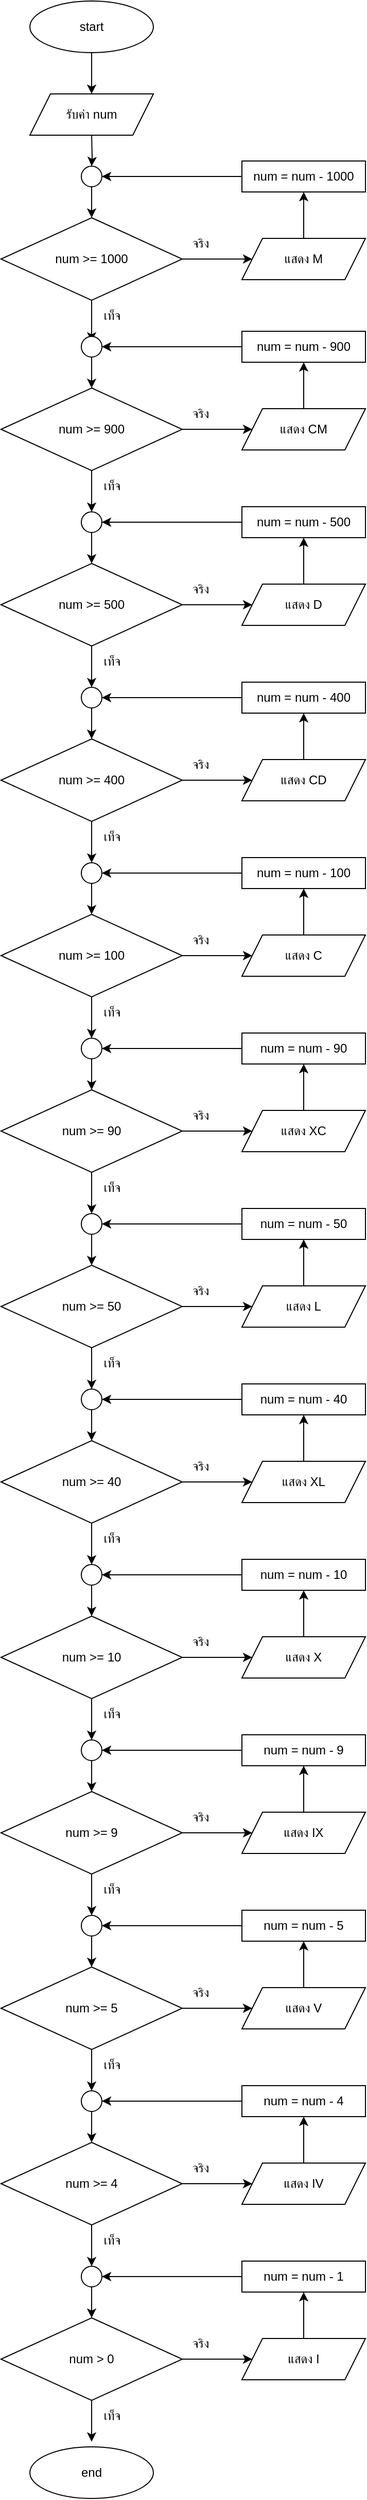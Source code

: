 <mxfile version="25.0.3">
  <diagram name="Page-1" id="RPbCZKx1urK8w72Q__DC">
    <mxGraphModel dx="1050" dy="522" grid="1" gridSize="10" guides="1" tooltips="1" connect="1" arrows="1" fold="1" page="1" pageScale="1" pageWidth="827" pageHeight="1169" math="0" shadow="0">
      <root>
        <mxCell id="0" />
        <mxCell id="1" parent="0" />
        <mxCell id="DCkQzDhA7DdmXuUYGrGb-3" value="" style="edgeStyle=orthogonalEdgeStyle;rounded=0;orthogonalLoop=1;jettySize=auto;html=1;" edge="1" parent="1" source="DCkQzDhA7DdmXuUYGrGb-1">
          <mxGeometry relative="1" as="geometry">
            <mxPoint x="414" y="120" as="targetPoint" />
          </mxGeometry>
        </mxCell>
        <mxCell id="DCkQzDhA7DdmXuUYGrGb-1" value="start" style="ellipse;whiteSpace=wrap;html=1;" vertex="1" parent="1">
          <mxGeometry x="354" y="30" width="120" height="50" as="geometry" />
        </mxCell>
        <mxCell id="DCkQzDhA7DdmXuUYGrGb-6" value="" style="edgeStyle=orthogonalEdgeStyle;rounded=0;orthogonalLoop=1;jettySize=auto;html=1;" edge="1" parent="1" target="DCkQzDhA7DdmXuUYGrGb-5">
          <mxGeometry relative="1" as="geometry">
            <mxPoint x="414" y="160" as="sourcePoint" />
          </mxGeometry>
        </mxCell>
        <mxCell id="DCkQzDhA7DdmXuUYGrGb-8" value="" style="edgeStyle=orthogonalEdgeStyle;rounded=0;orthogonalLoop=1;jettySize=auto;html=1;" edge="1" parent="1" source="DCkQzDhA7DdmXuUYGrGb-5" target="DCkQzDhA7DdmXuUYGrGb-7">
          <mxGeometry relative="1" as="geometry" />
        </mxCell>
        <mxCell id="DCkQzDhA7DdmXuUYGrGb-5" value="" style="ellipse;whiteSpace=wrap;html=1;aspect=fixed;" vertex="1" parent="1">
          <mxGeometry x="404" y="190" width="20" height="20" as="geometry" />
        </mxCell>
        <mxCell id="DCkQzDhA7DdmXuUYGrGb-14" value="" style="edgeStyle=orthogonalEdgeStyle;rounded=0;orthogonalLoop=1;jettySize=auto;html=1;" edge="1" parent="1" source="DCkQzDhA7DdmXuUYGrGb-7" target="DCkQzDhA7DdmXuUYGrGb-10">
          <mxGeometry relative="1" as="geometry" />
        </mxCell>
        <mxCell id="DCkQzDhA7DdmXuUYGrGb-16" style="edgeStyle=orthogonalEdgeStyle;rounded=0;orthogonalLoop=1;jettySize=auto;html=1;exitX=0.5;exitY=1;exitDx=0;exitDy=0;" edge="1" parent="1" source="DCkQzDhA7DdmXuUYGrGb-7">
          <mxGeometry relative="1" as="geometry">
            <mxPoint x="414" y="360" as="targetPoint" />
          </mxGeometry>
        </mxCell>
        <mxCell id="DCkQzDhA7DdmXuUYGrGb-7" value="num &amp;gt;= 1000" style="rhombus;whiteSpace=wrap;html=1;rotation=0;" vertex="1" parent="1">
          <mxGeometry x="326" y="240" width="176" height="80" as="geometry" />
        </mxCell>
        <mxCell id="DCkQzDhA7DdmXuUYGrGb-9" value="รับค่า num" style="shape=parallelogram;perimeter=parallelogramPerimeter;whiteSpace=wrap;html=1;fixedSize=1;" vertex="1" parent="1">
          <mxGeometry x="354" y="120" width="120" height="40" as="geometry" />
        </mxCell>
        <mxCell id="DCkQzDhA7DdmXuUYGrGb-13" value="" style="edgeStyle=orthogonalEdgeStyle;rounded=0;orthogonalLoop=1;jettySize=auto;html=1;" edge="1" parent="1" source="DCkQzDhA7DdmXuUYGrGb-10" target="DCkQzDhA7DdmXuUYGrGb-11">
          <mxGeometry relative="1" as="geometry" />
        </mxCell>
        <mxCell id="DCkQzDhA7DdmXuUYGrGb-10" value="แสดง M" style="shape=parallelogram;perimeter=parallelogramPerimeter;whiteSpace=wrap;html=1;fixedSize=1;" vertex="1" parent="1">
          <mxGeometry x="560" y="260" width="120" height="40" as="geometry" />
        </mxCell>
        <mxCell id="DCkQzDhA7DdmXuUYGrGb-12" style="edgeStyle=orthogonalEdgeStyle;rounded=0;orthogonalLoop=1;jettySize=auto;html=1;exitX=0;exitY=0.5;exitDx=0;exitDy=0;entryX=1;entryY=0.5;entryDx=0;entryDy=0;" edge="1" parent="1" source="DCkQzDhA7DdmXuUYGrGb-11" target="DCkQzDhA7DdmXuUYGrGb-5">
          <mxGeometry relative="1" as="geometry" />
        </mxCell>
        <mxCell id="DCkQzDhA7DdmXuUYGrGb-11" value="num = num - 1000" style="rounded=0;whiteSpace=wrap;html=1;" vertex="1" parent="1">
          <mxGeometry x="560" y="185" width="120" height="30" as="geometry" />
        </mxCell>
        <mxCell id="DCkQzDhA7DdmXuUYGrGb-15" value="จริง" style="text;html=1;align=center;verticalAlign=middle;whiteSpace=wrap;rounded=0;" vertex="1" parent="1">
          <mxGeometry x="490" y="250" width="60" height="30" as="geometry" />
        </mxCell>
        <mxCell id="DCkQzDhA7DdmXuUYGrGb-17" value="เท็จ" style="text;html=1;align=center;verticalAlign=middle;whiteSpace=wrap;rounded=0;" vertex="1" parent="1">
          <mxGeometry x="404" y="320" width="60" height="30" as="geometry" />
        </mxCell>
        <mxCell id="DCkQzDhA7DdmXuUYGrGb-18" value="" style="edgeStyle=orthogonalEdgeStyle;rounded=0;orthogonalLoop=1;jettySize=auto;html=1;" edge="1" parent="1" source="DCkQzDhA7DdmXuUYGrGb-19" target="DCkQzDhA7DdmXuUYGrGb-22">
          <mxGeometry relative="1" as="geometry" />
        </mxCell>
        <mxCell id="DCkQzDhA7DdmXuUYGrGb-19" value="" style="ellipse;whiteSpace=wrap;html=1;aspect=fixed;" vertex="1" parent="1">
          <mxGeometry x="404" y="355" width="20" height="20" as="geometry" />
        </mxCell>
        <mxCell id="DCkQzDhA7DdmXuUYGrGb-20" value="" style="edgeStyle=orthogonalEdgeStyle;rounded=0;orthogonalLoop=1;jettySize=auto;html=1;" edge="1" parent="1" source="DCkQzDhA7DdmXuUYGrGb-22" target="DCkQzDhA7DdmXuUYGrGb-24">
          <mxGeometry relative="1" as="geometry" />
        </mxCell>
        <mxCell id="DCkQzDhA7DdmXuUYGrGb-21" style="edgeStyle=orthogonalEdgeStyle;rounded=0;orthogonalLoop=1;jettySize=auto;html=1;exitX=0.5;exitY=1;exitDx=0;exitDy=0;" edge="1" parent="1" source="DCkQzDhA7DdmXuUYGrGb-22">
          <mxGeometry relative="1" as="geometry">
            <mxPoint x="414" y="525" as="targetPoint" />
          </mxGeometry>
        </mxCell>
        <mxCell id="DCkQzDhA7DdmXuUYGrGb-22" value="num &amp;gt;= 900" style="rhombus;whiteSpace=wrap;html=1;rotation=0;" vertex="1" parent="1">
          <mxGeometry x="326" y="405" width="176" height="80" as="geometry" />
        </mxCell>
        <mxCell id="DCkQzDhA7DdmXuUYGrGb-23" value="" style="edgeStyle=orthogonalEdgeStyle;rounded=0;orthogonalLoop=1;jettySize=auto;html=1;" edge="1" parent="1" source="DCkQzDhA7DdmXuUYGrGb-24" target="DCkQzDhA7DdmXuUYGrGb-26">
          <mxGeometry relative="1" as="geometry" />
        </mxCell>
        <mxCell id="DCkQzDhA7DdmXuUYGrGb-24" value="แสดง CM" style="shape=parallelogram;perimeter=parallelogramPerimeter;whiteSpace=wrap;html=1;fixedSize=1;" vertex="1" parent="1">
          <mxGeometry x="560" y="425" width="120" height="40" as="geometry" />
        </mxCell>
        <mxCell id="DCkQzDhA7DdmXuUYGrGb-25" style="edgeStyle=orthogonalEdgeStyle;rounded=0;orthogonalLoop=1;jettySize=auto;html=1;exitX=0;exitY=0.5;exitDx=0;exitDy=0;entryX=1;entryY=0.5;entryDx=0;entryDy=0;" edge="1" parent="1" source="DCkQzDhA7DdmXuUYGrGb-26" target="DCkQzDhA7DdmXuUYGrGb-19">
          <mxGeometry relative="1" as="geometry" />
        </mxCell>
        <mxCell id="DCkQzDhA7DdmXuUYGrGb-26" value="num = num - 900" style="rounded=0;whiteSpace=wrap;html=1;" vertex="1" parent="1">
          <mxGeometry x="560" y="350" width="120" height="30" as="geometry" />
        </mxCell>
        <mxCell id="DCkQzDhA7DdmXuUYGrGb-27" value="จริง" style="text;html=1;align=center;verticalAlign=middle;whiteSpace=wrap;rounded=0;" vertex="1" parent="1">
          <mxGeometry x="490" y="415" width="60" height="30" as="geometry" />
        </mxCell>
        <mxCell id="DCkQzDhA7DdmXuUYGrGb-28" value="เท็จ" style="text;html=1;align=center;verticalAlign=middle;whiteSpace=wrap;rounded=0;" vertex="1" parent="1">
          <mxGeometry x="404" y="485" width="60" height="30" as="geometry" />
        </mxCell>
        <mxCell id="DCkQzDhA7DdmXuUYGrGb-29" value="" style="edgeStyle=orthogonalEdgeStyle;rounded=0;orthogonalLoop=1;jettySize=auto;html=1;" edge="1" parent="1" source="DCkQzDhA7DdmXuUYGrGb-30" target="DCkQzDhA7DdmXuUYGrGb-33">
          <mxGeometry relative="1" as="geometry" />
        </mxCell>
        <mxCell id="DCkQzDhA7DdmXuUYGrGb-30" value="" style="ellipse;whiteSpace=wrap;html=1;aspect=fixed;" vertex="1" parent="1">
          <mxGeometry x="404" y="525" width="20" height="20" as="geometry" />
        </mxCell>
        <mxCell id="DCkQzDhA7DdmXuUYGrGb-31" value="" style="edgeStyle=orthogonalEdgeStyle;rounded=0;orthogonalLoop=1;jettySize=auto;html=1;" edge="1" parent="1" source="DCkQzDhA7DdmXuUYGrGb-33" target="DCkQzDhA7DdmXuUYGrGb-35">
          <mxGeometry relative="1" as="geometry" />
        </mxCell>
        <mxCell id="DCkQzDhA7DdmXuUYGrGb-32" style="edgeStyle=orthogonalEdgeStyle;rounded=0;orthogonalLoop=1;jettySize=auto;html=1;exitX=0.5;exitY=1;exitDx=0;exitDy=0;" edge="1" parent="1" source="DCkQzDhA7DdmXuUYGrGb-33">
          <mxGeometry relative="1" as="geometry">
            <mxPoint x="414" y="695" as="targetPoint" />
          </mxGeometry>
        </mxCell>
        <mxCell id="DCkQzDhA7DdmXuUYGrGb-33" value="num &amp;gt;= 500" style="rhombus;whiteSpace=wrap;html=1;rotation=0;" vertex="1" parent="1">
          <mxGeometry x="326" y="575" width="176" height="80" as="geometry" />
        </mxCell>
        <mxCell id="DCkQzDhA7DdmXuUYGrGb-34" value="" style="edgeStyle=orthogonalEdgeStyle;rounded=0;orthogonalLoop=1;jettySize=auto;html=1;" edge="1" parent="1" source="DCkQzDhA7DdmXuUYGrGb-35" target="DCkQzDhA7DdmXuUYGrGb-37">
          <mxGeometry relative="1" as="geometry" />
        </mxCell>
        <mxCell id="DCkQzDhA7DdmXuUYGrGb-35" value="แสดง D" style="shape=parallelogram;perimeter=parallelogramPerimeter;whiteSpace=wrap;html=1;fixedSize=1;" vertex="1" parent="1">
          <mxGeometry x="560" y="595" width="120" height="40" as="geometry" />
        </mxCell>
        <mxCell id="DCkQzDhA7DdmXuUYGrGb-36" style="edgeStyle=orthogonalEdgeStyle;rounded=0;orthogonalLoop=1;jettySize=auto;html=1;exitX=0;exitY=0.5;exitDx=0;exitDy=0;entryX=1;entryY=0.5;entryDx=0;entryDy=0;" edge="1" parent="1" source="DCkQzDhA7DdmXuUYGrGb-37" target="DCkQzDhA7DdmXuUYGrGb-30">
          <mxGeometry relative="1" as="geometry" />
        </mxCell>
        <mxCell id="DCkQzDhA7DdmXuUYGrGb-37" value="num = num - 500" style="rounded=0;whiteSpace=wrap;html=1;" vertex="1" parent="1">
          <mxGeometry x="560" y="520" width="120" height="30" as="geometry" />
        </mxCell>
        <mxCell id="DCkQzDhA7DdmXuUYGrGb-38" value="จริง" style="text;html=1;align=center;verticalAlign=middle;whiteSpace=wrap;rounded=0;" vertex="1" parent="1">
          <mxGeometry x="490" y="585" width="60" height="30" as="geometry" />
        </mxCell>
        <mxCell id="DCkQzDhA7DdmXuUYGrGb-39" value="เท็จ" style="text;html=1;align=center;verticalAlign=middle;whiteSpace=wrap;rounded=0;" vertex="1" parent="1">
          <mxGeometry x="404" y="655" width="60" height="30" as="geometry" />
        </mxCell>
        <mxCell id="DCkQzDhA7DdmXuUYGrGb-40" value="" style="edgeStyle=orthogonalEdgeStyle;rounded=0;orthogonalLoop=1;jettySize=auto;html=1;" edge="1" parent="1" source="DCkQzDhA7DdmXuUYGrGb-41" target="DCkQzDhA7DdmXuUYGrGb-44">
          <mxGeometry relative="1" as="geometry" />
        </mxCell>
        <mxCell id="DCkQzDhA7DdmXuUYGrGb-41" value="" style="ellipse;whiteSpace=wrap;html=1;aspect=fixed;" vertex="1" parent="1">
          <mxGeometry x="404" y="695" width="20" height="20" as="geometry" />
        </mxCell>
        <mxCell id="DCkQzDhA7DdmXuUYGrGb-42" value="" style="edgeStyle=orthogonalEdgeStyle;rounded=0;orthogonalLoop=1;jettySize=auto;html=1;" edge="1" parent="1" source="DCkQzDhA7DdmXuUYGrGb-44" target="DCkQzDhA7DdmXuUYGrGb-46">
          <mxGeometry relative="1" as="geometry" />
        </mxCell>
        <mxCell id="DCkQzDhA7DdmXuUYGrGb-43" style="edgeStyle=orthogonalEdgeStyle;rounded=0;orthogonalLoop=1;jettySize=auto;html=1;exitX=0.5;exitY=1;exitDx=0;exitDy=0;" edge="1" parent="1" source="DCkQzDhA7DdmXuUYGrGb-44">
          <mxGeometry relative="1" as="geometry">
            <mxPoint x="414" y="865" as="targetPoint" />
          </mxGeometry>
        </mxCell>
        <mxCell id="DCkQzDhA7DdmXuUYGrGb-44" value="num &amp;gt;= 400" style="rhombus;whiteSpace=wrap;html=1;rotation=0;" vertex="1" parent="1">
          <mxGeometry x="326" y="745" width="176" height="80" as="geometry" />
        </mxCell>
        <mxCell id="DCkQzDhA7DdmXuUYGrGb-45" value="" style="edgeStyle=orthogonalEdgeStyle;rounded=0;orthogonalLoop=1;jettySize=auto;html=1;" edge="1" parent="1" source="DCkQzDhA7DdmXuUYGrGb-46" target="DCkQzDhA7DdmXuUYGrGb-48">
          <mxGeometry relative="1" as="geometry" />
        </mxCell>
        <mxCell id="DCkQzDhA7DdmXuUYGrGb-46" value="แสดง CD" style="shape=parallelogram;perimeter=parallelogramPerimeter;whiteSpace=wrap;html=1;fixedSize=1;" vertex="1" parent="1">
          <mxGeometry x="560" y="765" width="120" height="40" as="geometry" />
        </mxCell>
        <mxCell id="DCkQzDhA7DdmXuUYGrGb-47" style="edgeStyle=orthogonalEdgeStyle;rounded=0;orthogonalLoop=1;jettySize=auto;html=1;exitX=0;exitY=0.5;exitDx=0;exitDy=0;entryX=1;entryY=0.5;entryDx=0;entryDy=0;" edge="1" parent="1" source="DCkQzDhA7DdmXuUYGrGb-48" target="DCkQzDhA7DdmXuUYGrGb-41">
          <mxGeometry relative="1" as="geometry" />
        </mxCell>
        <mxCell id="DCkQzDhA7DdmXuUYGrGb-48" value="num = num - 400" style="rounded=0;whiteSpace=wrap;html=1;" vertex="1" parent="1">
          <mxGeometry x="560" y="690" width="120" height="30" as="geometry" />
        </mxCell>
        <mxCell id="DCkQzDhA7DdmXuUYGrGb-49" value="จริง" style="text;html=1;align=center;verticalAlign=middle;whiteSpace=wrap;rounded=0;" vertex="1" parent="1">
          <mxGeometry x="490" y="755" width="60" height="30" as="geometry" />
        </mxCell>
        <mxCell id="DCkQzDhA7DdmXuUYGrGb-50" value="เท็จ" style="text;html=1;align=center;verticalAlign=middle;whiteSpace=wrap;rounded=0;" vertex="1" parent="1">
          <mxGeometry x="404" y="825" width="60" height="30" as="geometry" />
        </mxCell>
        <mxCell id="DCkQzDhA7DdmXuUYGrGb-51" value="" style="edgeStyle=orthogonalEdgeStyle;rounded=0;orthogonalLoop=1;jettySize=auto;html=1;" edge="1" parent="1" source="DCkQzDhA7DdmXuUYGrGb-52" target="DCkQzDhA7DdmXuUYGrGb-55">
          <mxGeometry relative="1" as="geometry" />
        </mxCell>
        <mxCell id="DCkQzDhA7DdmXuUYGrGb-52" value="" style="ellipse;whiteSpace=wrap;html=1;aspect=fixed;" vertex="1" parent="1">
          <mxGeometry x="404" y="865" width="20" height="20" as="geometry" />
        </mxCell>
        <mxCell id="DCkQzDhA7DdmXuUYGrGb-53" value="" style="edgeStyle=orthogonalEdgeStyle;rounded=0;orthogonalLoop=1;jettySize=auto;html=1;" edge="1" parent="1" source="DCkQzDhA7DdmXuUYGrGb-55" target="DCkQzDhA7DdmXuUYGrGb-57">
          <mxGeometry relative="1" as="geometry" />
        </mxCell>
        <mxCell id="DCkQzDhA7DdmXuUYGrGb-54" style="edgeStyle=orthogonalEdgeStyle;rounded=0;orthogonalLoop=1;jettySize=auto;html=1;exitX=0.5;exitY=1;exitDx=0;exitDy=0;" edge="1" parent="1" source="DCkQzDhA7DdmXuUYGrGb-55">
          <mxGeometry relative="1" as="geometry">
            <mxPoint x="414" y="1035" as="targetPoint" />
          </mxGeometry>
        </mxCell>
        <mxCell id="DCkQzDhA7DdmXuUYGrGb-55" value="num &amp;gt;= 100" style="rhombus;whiteSpace=wrap;html=1;rotation=0;" vertex="1" parent="1">
          <mxGeometry x="326" y="915" width="176" height="80" as="geometry" />
        </mxCell>
        <mxCell id="DCkQzDhA7DdmXuUYGrGb-56" value="" style="edgeStyle=orthogonalEdgeStyle;rounded=0;orthogonalLoop=1;jettySize=auto;html=1;" edge="1" parent="1" source="DCkQzDhA7DdmXuUYGrGb-57" target="DCkQzDhA7DdmXuUYGrGb-59">
          <mxGeometry relative="1" as="geometry" />
        </mxCell>
        <mxCell id="DCkQzDhA7DdmXuUYGrGb-57" value="แสดง C" style="shape=parallelogram;perimeter=parallelogramPerimeter;whiteSpace=wrap;html=1;fixedSize=1;" vertex="1" parent="1">
          <mxGeometry x="560" y="935" width="120" height="40" as="geometry" />
        </mxCell>
        <mxCell id="DCkQzDhA7DdmXuUYGrGb-58" style="edgeStyle=orthogonalEdgeStyle;rounded=0;orthogonalLoop=1;jettySize=auto;html=1;exitX=0;exitY=0.5;exitDx=0;exitDy=0;entryX=1;entryY=0.5;entryDx=0;entryDy=0;" edge="1" parent="1" source="DCkQzDhA7DdmXuUYGrGb-59" target="DCkQzDhA7DdmXuUYGrGb-52">
          <mxGeometry relative="1" as="geometry" />
        </mxCell>
        <mxCell id="DCkQzDhA7DdmXuUYGrGb-59" value="num = num - 100" style="rounded=0;whiteSpace=wrap;html=1;" vertex="1" parent="1">
          <mxGeometry x="560" y="860" width="120" height="30" as="geometry" />
        </mxCell>
        <mxCell id="DCkQzDhA7DdmXuUYGrGb-60" value="จริง" style="text;html=1;align=center;verticalAlign=middle;whiteSpace=wrap;rounded=0;" vertex="1" parent="1">
          <mxGeometry x="490" y="925" width="60" height="30" as="geometry" />
        </mxCell>
        <mxCell id="DCkQzDhA7DdmXuUYGrGb-61" value="เท็จ" style="text;html=1;align=center;verticalAlign=middle;whiteSpace=wrap;rounded=0;" vertex="1" parent="1">
          <mxGeometry x="404" y="995" width="60" height="30" as="geometry" />
        </mxCell>
        <mxCell id="DCkQzDhA7DdmXuUYGrGb-62" value="" style="edgeStyle=orthogonalEdgeStyle;rounded=0;orthogonalLoop=1;jettySize=auto;html=1;" edge="1" parent="1" source="DCkQzDhA7DdmXuUYGrGb-63" target="DCkQzDhA7DdmXuUYGrGb-66">
          <mxGeometry relative="1" as="geometry" />
        </mxCell>
        <mxCell id="DCkQzDhA7DdmXuUYGrGb-63" value="" style="ellipse;whiteSpace=wrap;html=1;aspect=fixed;" vertex="1" parent="1">
          <mxGeometry x="404" y="1035" width="20" height="20" as="geometry" />
        </mxCell>
        <mxCell id="DCkQzDhA7DdmXuUYGrGb-64" value="" style="edgeStyle=orthogonalEdgeStyle;rounded=0;orthogonalLoop=1;jettySize=auto;html=1;" edge="1" parent="1" source="DCkQzDhA7DdmXuUYGrGb-66" target="DCkQzDhA7DdmXuUYGrGb-68">
          <mxGeometry relative="1" as="geometry" />
        </mxCell>
        <mxCell id="DCkQzDhA7DdmXuUYGrGb-65" style="edgeStyle=orthogonalEdgeStyle;rounded=0;orthogonalLoop=1;jettySize=auto;html=1;exitX=0.5;exitY=1;exitDx=0;exitDy=0;" edge="1" parent="1" source="DCkQzDhA7DdmXuUYGrGb-66">
          <mxGeometry relative="1" as="geometry">
            <mxPoint x="414" y="1205" as="targetPoint" />
          </mxGeometry>
        </mxCell>
        <mxCell id="DCkQzDhA7DdmXuUYGrGb-66" value="num &amp;gt;= 90" style="rhombus;whiteSpace=wrap;html=1;rotation=0;" vertex="1" parent="1">
          <mxGeometry x="326" y="1085" width="176" height="80" as="geometry" />
        </mxCell>
        <mxCell id="DCkQzDhA7DdmXuUYGrGb-67" value="" style="edgeStyle=orthogonalEdgeStyle;rounded=0;orthogonalLoop=1;jettySize=auto;html=1;" edge="1" parent="1" source="DCkQzDhA7DdmXuUYGrGb-68" target="DCkQzDhA7DdmXuUYGrGb-70">
          <mxGeometry relative="1" as="geometry" />
        </mxCell>
        <mxCell id="DCkQzDhA7DdmXuUYGrGb-68" value="แสดง XC" style="shape=parallelogram;perimeter=parallelogramPerimeter;whiteSpace=wrap;html=1;fixedSize=1;" vertex="1" parent="1">
          <mxGeometry x="560" y="1105" width="120" height="40" as="geometry" />
        </mxCell>
        <mxCell id="DCkQzDhA7DdmXuUYGrGb-69" style="edgeStyle=orthogonalEdgeStyle;rounded=0;orthogonalLoop=1;jettySize=auto;html=1;exitX=0;exitY=0.5;exitDx=0;exitDy=0;entryX=1;entryY=0.5;entryDx=0;entryDy=0;" edge="1" parent="1" source="DCkQzDhA7DdmXuUYGrGb-70" target="DCkQzDhA7DdmXuUYGrGb-63">
          <mxGeometry relative="1" as="geometry" />
        </mxCell>
        <mxCell id="DCkQzDhA7DdmXuUYGrGb-70" value="num = num - 90" style="rounded=0;whiteSpace=wrap;html=1;" vertex="1" parent="1">
          <mxGeometry x="560" y="1030" width="120" height="30" as="geometry" />
        </mxCell>
        <mxCell id="DCkQzDhA7DdmXuUYGrGb-71" value="จริง" style="text;html=1;align=center;verticalAlign=middle;whiteSpace=wrap;rounded=0;" vertex="1" parent="1">
          <mxGeometry x="490" y="1095" width="60" height="30" as="geometry" />
        </mxCell>
        <mxCell id="DCkQzDhA7DdmXuUYGrGb-72" value="เท็จ" style="text;html=1;align=center;verticalAlign=middle;whiteSpace=wrap;rounded=0;" vertex="1" parent="1">
          <mxGeometry x="404" y="1165" width="60" height="30" as="geometry" />
        </mxCell>
        <mxCell id="DCkQzDhA7DdmXuUYGrGb-73" value="" style="edgeStyle=orthogonalEdgeStyle;rounded=0;orthogonalLoop=1;jettySize=auto;html=1;" edge="1" parent="1" source="DCkQzDhA7DdmXuUYGrGb-74" target="DCkQzDhA7DdmXuUYGrGb-77">
          <mxGeometry relative="1" as="geometry" />
        </mxCell>
        <mxCell id="DCkQzDhA7DdmXuUYGrGb-74" value="" style="ellipse;whiteSpace=wrap;html=1;aspect=fixed;" vertex="1" parent="1">
          <mxGeometry x="404" y="1205" width="20" height="20" as="geometry" />
        </mxCell>
        <mxCell id="DCkQzDhA7DdmXuUYGrGb-75" value="" style="edgeStyle=orthogonalEdgeStyle;rounded=0;orthogonalLoop=1;jettySize=auto;html=1;" edge="1" parent="1" source="DCkQzDhA7DdmXuUYGrGb-77" target="DCkQzDhA7DdmXuUYGrGb-79">
          <mxGeometry relative="1" as="geometry" />
        </mxCell>
        <mxCell id="DCkQzDhA7DdmXuUYGrGb-76" style="edgeStyle=orthogonalEdgeStyle;rounded=0;orthogonalLoop=1;jettySize=auto;html=1;exitX=0.5;exitY=1;exitDx=0;exitDy=0;" edge="1" parent="1" source="DCkQzDhA7DdmXuUYGrGb-77">
          <mxGeometry relative="1" as="geometry">
            <mxPoint x="414" y="1375" as="targetPoint" />
          </mxGeometry>
        </mxCell>
        <mxCell id="DCkQzDhA7DdmXuUYGrGb-77" value="num &amp;gt;= 50" style="rhombus;whiteSpace=wrap;html=1;rotation=0;" vertex="1" parent="1">
          <mxGeometry x="326" y="1255" width="176" height="80" as="geometry" />
        </mxCell>
        <mxCell id="DCkQzDhA7DdmXuUYGrGb-78" value="" style="edgeStyle=orthogonalEdgeStyle;rounded=0;orthogonalLoop=1;jettySize=auto;html=1;" edge="1" parent="1" source="DCkQzDhA7DdmXuUYGrGb-79" target="DCkQzDhA7DdmXuUYGrGb-81">
          <mxGeometry relative="1" as="geometry" />
        </mxCell>
        <mxCell id="DCkQzDhA7DdmXuUYGrGb-79" value="แสดง L" style="shape=parallelogram;perimeter=parallelogramPerimeter;whiteSpace=wrap;html=1;fixedSize=1;" vertex="1" parent="1">
          <mxGeometry x="560" y="1275" width="120" height="40" as="geometry" />
        </mxCell>
        <mxCell id="DCkQzDhA7DdmXuUYGrGb-80" style="edgeStyle=orthogonalEdgeStyle;rounded=0;orthogonalLoop=1;jettySize=auto;html=1;exitX=0;exitY=0.5;exitDx=0;exitDy=0;entryX=1;entryY=0.5;entryDx=0;entryDy=0;" edge="1" parent="1" source="DCkQzDhA7DdmXuUYGrGb-81" target="DCkQzDhA7DdmXuUYGrGb-74">
          <mxGeometry relative="1" as="geometry" />
        </mxCell>
        <mxCell id="DCkQzDhA7DdmXuUYGrGb-81" value="num = num - 50" style="rounded=0;whiteSpace=wrap;html=1;" vertex="1" parent="1">
          <mxGeometry x="560" y="1200" width="120" height="30" as="geometry" />
        </mxCell>
        <mxCell id="DCkQzDhA7DdmXuUYGrGb-82" value="จริง" style="text;html=1;align=center;verticalAlign=middle;whiteSpace=wrap;rounded=0;" vertex="1" parent="1">
          <mxGeometry x="490" y="1265" width="60" height="30" as="geometry" />
        </mxCell>
        <mxCell id="DCkQzDhA7DdmXuUYGrGb-83" value="เท็จ" style="text;html=1;align=center;verticalAlign=middle;whiteSpace=wrap;rounded=0;" vertex="1" parent="1">
          <mxGeometry x="404" y="1335" width="60" height="30" as="geometry" />
        </mxCell>
        <mxCell id="DCkQzDhA7DdmXuUYGrGb-84" value="" style="edgeStyle=orthogonalEdgeStyle;rounded=0;orthogonalLoop=1;jettySize=auto;html=1;" edge="1" parent="1" source="DCkQzDhA7DdmXuUYGrGb-85" target="DCkQzDhA7DdmXuUYGrGb-88">
          <mxGeometry relative="1" as="geometry" />
        </mxCell>
        <mxCell id="DCkQzDhA7DdmXuUYGrGb-85" value="" style="ellipse;whiteSpace=wrap;html=1;aspect=fixed;" vertex="1" parent="1">
          <mxGeometry x="404" y="1375" width="20" height="20" as="geometry" />
        </mxCell>
        <mxCell id="DCkQzDhA7DdmXuUYGrGb-86" value="" style="edgeStyle=orthogonalEdgeStyle;rounded=0;orthogonalLoop=1;jettySize=auto;html=1;" edge="1" parent="1" source="DCkQzDhA7DdmXuUYGrGb-88" target="DCkQzDhA7DdmXuUYGrGb-90">
          <mxGeometry relative="1" as="geometry" />
        </mxCell>
        <mxCell id="DCkQzDhA7DdmXuUYGrGb-87" style="edgeStyle=orthogonalEdgeStyle;rounded=0;orthogonalLoop=1;jettySize=auto;html=1;exitX=0.5;exitY=1;exitDx=0;exitDy=0;" edge="1" parent="1" source="DCkQzDhA7DdmXuUYGrGb-88">
          <mxGeometry relative="1" as="geometry">
            <mxPoint x="414" y="1545" as="targetPoint" />
          </mxGeometry>
        </mxCell>
        <mxCell id="DCkQzDhA7DdmXuUYGrGb-88" value="num &amp;gt;= 40" style="rhombus;whiteSpace=wrap;html=1;rotation=0;" vertex="1" parent="1">
          <mxGeometry x="326" y="1425" width="176" height="80" as="geometry" />
        </mxCell>
        <mxCell id="DCkQzDhA7DdmXuUYGrGb-89" value="" style="edgeStyle=orthogonalEdgeStyle;rounded=0;orthogonalLoop=1;jettySize=auto;html=1;" edge="1" parent="1" source="DCkQzDhA7DdmXuUYGrGb-90" target="DCkQzDhA7DdmXuUYGrGb-92">
          <mxGeometry relative="1" as="geometry" />
        </mxCell>
        <mxCell id="DCkQzDhA7DdmXuUYGrGb-90" value="แสดง XL" style="shape=parallelogram;perimeter=parallelogramPerimeter;whiteSpace=wrap;html=1;fixedSize=1;" vertex="1" parent="1">
          <mxGeometry x="560" y="1445" width="120" height="40" as="geometry" />
        </mxCell>
        <mxCell id="DCkQzDhA7DdmXuUYGrGb-91" style="edgeStyle=orthogonalEdgeStyle;rounded=0;orthogonalLoop=1;jettySize=auto;html=1;exitX=0;exitY=0.5;exitDx=0;exitDy=0;entryX=1;entryY=0.5;entryDx=0;entryDy=0;" edge="1" parent="1" source="DCkQzDhA7DdmXuUYGrGb-92" target="DCkQzDhA7DdmXuUYGrGb-85">
          <mxGeometry relative="1" as="geometry" />
        </mxCell>
        <mxCell id="DCkQzDhA7DdmXuUYGrGb-92" value="num = num - 40" style="rounded=0;whiteSpace=wrap;html=1;" vertex="1" parent="1">
          <mxGeometry x="560" y="1370" width="120" height="30" as="geometry" />
        </mxCell>
        <mxCell id="DCkQzDhA7DdmXuUYGrGb-93" value="จริง" style="text;html=1;align=center;verticalAlign=middle;whiteSpace=wrap;rounded=0;" vertex="1" parent="1">
          <mxGeometry x="490" y="1435" width="60" height="30" as="geometry" />
        </mxCell>
        <mxCell id="DCkQzDhA7DdmXuUYGrGb-94" value="เท็จ" style="text;html=1;align=center;verticalAlign=middle;whiteSpace=wrap;rounded=0;" vertex="1" parent="1">
          <mxGeometry x="404" y="1505" width="60" height="30" as="geometry" />
        </mxCell>
        <mxCell id="DCkQzDhA7DdmXuUYGrGb-95" value="" style="edgeStyle=orthogonalEdgeStyle;rounded=0;orthogonalLoop=1;jettySize=auto;html=1;" edge="1" parent="1" source="DCkQzDhA7DdmXuUYGrGb-96" target="DCkQzDhA7DdmXuUYGrGb-99">
          <mxGeometry relative="1" as="geometry" />
        </mxCell>
        <mxCell id="DCkQzDhA7DdmXuUYGrGb-96" value="" style="ellipse;whiteSpace=wrap;html=1;aspect=fixed;" vertex="1" parent="1">
          <mxGeometry x="404" y="1545" width="20" height="20" as="geometry" />
        </mxCell>
        <mxCell id="DCkQzDhA7DdmXuUYGrGb-97" value="" style="edgeStyle=orthogonalEdgeStyle;rounded=0;orthogonalLoop=1;jettySize=auto;html=1;" edge="1" parent="1" source="DCkQzDhA7DdmXuUYGrGb-99" target="DCkQzDhA7DdmXuUYGrGb-101">
          <mxGeometry relative="1" as="geometry" />
        </mxCell>
        <mxCell id="DCkQzDhA7DdmXuUYGrGb-98" style="edgeStyle=orthogonalEdgeStyle;rounded=0;orthogonalLoop=1;jettySize=auto;html=1;exitX=0.5;exitY=1;exitDx=0;exitDy=0;" edge="1" parent="1" source="DCkQzDhA7DdmXuUYGrGb-99">
          <mxGeometry relative="1" as="geometry">
            <mxPoint x="414" y="1715" as="targetPoint" />
          </mxGeometry>
        </mxCell>
        <mxCell id="DCkQzDhA7DdmXuUYGrGb-99" value="num &amp;gt;= 10" style="rhombus;whiteSpace=wrap;html=1;rotation=0;" vertex="1" parent="1">
          <mxGeometry x="326" y="1595" width="176" height="80" as="geometry" />
        </mxCell>
        <mxCell id="DCkQzDhA7DdmXuUYGrGb-100" value="" style="edgeStyle=orthogonalEdgeStyle;rounded=0;orthogonalLoop=1;jettySize=auto;html=1;" edge="1" parent="1" source="DCkQzDhA7DdmXuUYGrGb-101" target="DCkQzDhA7DdmXuUYGrGb-103">
          <mxGeometry relative="1" as="geometry" />
        </mxCell>
        <mxCell id="DCkQzDhA7DdmXuUYGrGb-101" value="แสดง X" style="shape=parallelogram;perimeter=parallelogramPerimeter;whiteSpace=wrap;html=1;fixedSize=1;" vertex="1" parent="1">
          <mxGeometry x="560" y="1615" width="120" height="40" as="geometry" />
        </mxCell>
        <mxCell id="DCkQzDhA7DdmXuUYGrGb-102" style="edgeStyle=orthogonalEdgeStyle;rounded=0;orthogonalLoop=1;jettySize=auto;html=1;exitX=0;exitY=0.5;exitDx=0;exitDy=0;entryX=1;entryY=0.5;entryDx=0;entryDy=0;" edge="1" parent="1" source="DCkQzDhA7DdmXuUYGrGb-103" target="DCkQzDhA7DdmXuUYGrGb-96">
          <mxGeometry relative="1" as="geometry" />
        </mxCell>
        <mxCell id="DCkQzDhA7DdmXuUYGrGb-103" value="num = num - 10" style="rounded=0;whiteSpace=wrap;html=1;" vertex="1" parent="1">
          <mxGeometry x="560" y="1540" width="120" height="30" as="geometry" />
        </mxCell>
        <mxCell id="DCkQzDhA7DdmXuUYGrGb-104" value="จริง" style="text;html=1;align=center;verticalAlign=middle;whiteSpace=wrap;rounded=0;" vertex="1" parent="1">
          <mxGeometry x="490" y="1605" width="60" height="30" as="geometry" />
        </mxCell>
        <mxCell id="DCkQzDhA7DdmXuUYGrGb-105" value="เท็จ" style="text;html=1;align=center;verticalAlign=middle;whiteSpace=wrap;rounded=0;" vertex="1" parent="1">
          <mxGeometry x="404" y="1675" width="60" height="30" as="geometry" />
        </mxCell>
        <mxCell id="DCkQzDhA7DdmXuUYGrGb-106" value="" style="edgeStyle=orthogonalEdgeStyle;rounded=0;orthogonalLoop=1;jettySize=auto;html=1;" edge="1" parent="1" source="DCkQzDhA7DdmXuUYGrGb-107" target="DCkQzDhA7DdmXuUYGrGb-110">
          <mxGeometry relative="1" as="geometry" />
        </mxCell>
        <mxCell id="DCkQzDhA7DdmXuUYGrGb-107" value="" style="ellipse;whiteSpace=wrap;html=1;aspect=fixed;" vertex="1" parent="1">
          <mxGeometry x="404" y="1715" width="20" height="20" as="geometry" />
        </mxCell>
        <mxCell id="DCkQzDhA7DdmXuUYGrGb-108" value="" style="edgeStyle=orthogonalEdgeStyle;rounded=0;orthogonalLoop=1;jettySize=auto;html=1;" edge="1" parent="1" source="DCkQzDhA7DdmXuUYGrGb-110" target="DCkQzDhA7DdmXuUYGrGb-112">
          <mxGeometry relative="1" as="geometry" />
        </mxCell>
        <mxCell id="DCkQzDhA7DdmXuUYGrGb-109" style="edgeStyle=orthogonalEdgeStyle;rounded=0;orthogonalLoop=1;jettySize=auto;html=1;exitX=0.5;exitY=1;exitDx=0;exitDy=0;" edge="1" parent="1" source="DCkQzDhA7DdmXuUYGrGb-110">
          <mxGeometry relative="1" as="geometry">
            <mxPoint x="414" y="1885" as="targetPoint" />
          </mxGeometry>
        </mxCell>
        <mxCell id="DCkQzDhA7DdmXuUYGrGb-110" value="num &amp;gt;= 9" style="rhombus;whiteSpace=wrap;html=1;rotation=0;" vertex="1" parent="1">
          <mxGeometry x="326" y="1765" width="176" height="80" as="geometry" />
        </mxCell>
        <mxCell id="DCkQzDhA7DdmXuUYGrGb-111" value="" style="edgeStyle=orthogonalEdgeStyle;rounded=0;orthogonalLoop=1;jettySize=auto;html=1;" edge="1" parent="1" source="DCkQzDhA7DdmXuUYGrGb-112" target="DCkQzDhA7DdmXuUYGrGb-114">
          <mxGeometry relative="1" as="geometry" />
        </mxCell>
        <mxCell id="DCkQzDhA7DdmXuUYGrGb-112" value="แสดง IX" style="shape=parallelogram;perimeter=parallelogramPerimeter;whiteSpace=wrap;html=1;fixedSize=1;" vertex="1" parent="1">
          <mxGeometry x="560" y="1785" width="120" height="40" as="geometry" />
        </mxCell>
        <mxCell id="DCkQzDhA7DdmXuUYGrGb-113" style="edgeStyle=orthogonalEdgeStyle;rounded=0;orthogonalLoop=1;jettySize=auto;html=1;exitX=0;exitY=0.5;exitDx=0;exitDy=0;entryX=1;entryY=0.5;entryDx=0;entryDy=0;" edge="1" parent="1" source="DCkQzDhA7DdmXuUYGrGb-114" target="DCkQzDhA7DdmXuUYGrGb-107">
          <mxGeometry relative="1" as="geometry" />
        </mxCell>
        <mxCell id="DCkQzDhA7DdmXuUYGrGb-114" value="num = num - 9" style="rounded=0;whiteSpace=wrap;html=1;" vertex="1" parent="1">
          <mxGeometry x="560" y="1710" width="120" height="30" as="geometry" />
        </mxCell>
        <mxCell id="DCkQzDhA7DdmXuUYGrGb-115" value="จริง" style="text;html=1;align=center;verticalAlign=middle;whiteSpace=wrap;rounded=0;" vertex="1" parent="1">
          <mxGeometry x="490" y="1775" width="60" height="30" as="geometry" />
        </mxCell>
        <mxCell id="DCkQzDhA7DdmXuUYGrGb-116" value="เท็จ" style="text;html=1;align=center;verticalAlign=middle;whiteSpace=wrap;rounded=0;" vertex="1" parent="1">
          <mxGeometry x="404" y="1845" width="60" height="30" as="geometry" />
        </mxCell>
        <mxCell id="DCkQzDhA7DdmXuUYGrGb-117" value="" style="edgeStyle=orthogonalEdgeStyle;rounded=0;orthogonalLoop=1;jettySize=auto;html=1;" edge="1" parent="1" source="DCkQzDhA7DdmXuUYGrGb-118" target="DCkQzDhA7DdmXuUYGrGb-121">
          <mxGeometry relative="1" as="geometry" />
        </mxCell>
        <mxCell id="DCkQzDhA7DdmXuUYGrGb-118" value="" style="ellipse;whiteSpace=wrap;html=1;aspect=fixed;" vertex="1" parent="1">
          <mxGeometry x="404" y="1885" width="20" height="20" as="geometry" />
        </mxCell>
        <mxCell id="DCkQzDhA7DdmXuUYGrGb-119" value="" style="edgeStyle=orthogonalEdgeStyle;rounded=0;orthogonalLoop=1;jettySize=auto;html=1;" edge="1" parent="1" source="DCkQzDhA7DdmXuUYGrGb-121" target="DCkQzDhA7DdmXuUYGrGb-123">
          <mxGeometry relative="1" as="geometry" />
        </mxCell>
        <mxCell id="DCkQzDhA7DdmXuUYGrGb-120" style="edgeStyle=orthogonalEdgeStyle;rounded=0;orthogonalLoop=1;jettySize=auto;html=1;exitX=0.5;exitY=1;exitDx=0;exitDy=0;" edge="1" parent="1" source="DCkQzDhA7DdmXuUYGrGb-121">
          <mxGeometry relative="1" as="geometry">
            <mxPoint x="414" y="2055" as="targetPoint" />
          </mxGeometry>
        </mxCell>
        <mxCell id="DCkQzDhA7DdmXuUYGrGb-121" value="num &amp;gt;= 5" style="rhombus;whiteSpace=wrap;html=1;rotation=0;" vertex="1" parent="1">
          <mxGeometry x="326" y="1935" width="176" height="80" as="geometry" />
        </mxCell>
        <mxCell id="DCkQzDhA7DdmXuUYGrGb-122" value="" style="edgeStyle=orthogonalEdgeStyle;rounded=0;orthogonalLoop=1;jettySize=auto;html=1;" edge="1" parent="1" source="DCkQzDhA7DdmXuUYGrGb-123" target="DCkQzDhA7DdmXuUYGrGb-125">
          <mxGeometry relative="1" as="geometry" />
        </mxCell>
        <mxCell id="DCkQzDhA7DdmXuUYGrGb-123" value="แสดง V" style="shape=parallelogram;perimeter=parallelogramPerimeter;whiteSpace=wrap;html=1;fixedSize=1;" vertex="1" parent="1">
          <mxGeometry x="560" y="1955" width="120" height="40" as="geometry" />
        </mxCell>
        <mxCell id="DCkQzDhA7DdmXuUYGrGb-124" style="edgeStyle=orthogonalEdgeStyle;rounded=0;orthogonalLoop=1;jettySize=auto;html=1;exitX=0;exitY=0.5;exitDx=0;exitDy=0;entryX=1;entryY=0.5;entryDx=0;entryDy=0;" edge="1" parent="1" source="DCkQzDhA7DdmXuUYGrGb-125" target="DCkQzDhA7DdmXuUYGrGb-118">
          <mxGeometry relative="1" as="geometry" />
        </mxCell>
        <mxCell id="DCkQzDhA7DdmXuUYGrGb-125" value="num = num - 5" style="rounded=0;whiteSpace=wrap;html=1;" vertex="1" parent="1">
          <mxGeometry x="560" y="1880" width="120" height="30" as="geometry" />
        </mxCell>
        <mxCell id="DCkQzDhA7DdmXuUYGrGb-126" value="จริง" style="text;html=1;align=center;verticalAlign=middle;whiteSpace=wrap;rounded=0;" vertex="1" parent="1">
          <mxGeometry x="490" y="1945" width="60" height="30" as="geometry" />
        </mxCell>
        <mxCell id="DCkQzDhA7DdmXuUYGrGb-127" value="เท็จ" style="text;html=1;align=center;verticalAlign=middle;whiteSpace=wrap;rounded=0;" vertex="1" parent="1">
          <mxGeometry x="404" y="2015" width="60" height="30" as="geometry" />
        </mxCell>
        <mxCell id="DCkQzDhA7DdmXuUYGrGb-128" value="" style="edgeStyle=orthogonalEdgeStyle;rounded=0;orthogonalLoop=1;jettySize=auto;html=1;" edge="1" parent="1" source="DCkQzDhA7DdmXuUYGrGb-129" target="DCkQzDhA7DdmXuUYGrGb-132">
          <mxGeometry relative="1" as="geometry" />
        </mxCell>
        <mxCell id="DCkQzDhA7DdmXuUYGrGb-129" value="" style="ellipse;whiteSpace=wrap;html=1;aspect=fixed;" vertex="1" parent="1">
          <mxGeometry x="404" y="2055" width="20" height="20" as="geometry" />
        </mxCell>
        <mxCell id="DCkQzDhA7DdmXuUYGrGb-130" value="" style="edgeStyle=orthogonalEdgeStyle;rounded=0;orthogonalLoop=1;jettySize=auto;html=1;" edge="1" parent="1" source="DCkQzDhA7DdmXuUYGrGb-132" target="DCkQzDhA7DdmXuUYGrGb-134">
          <mxGeometry relative="1" as="geometry" />
        </mxCell>
        <mxCell id="DCkQzDhA7DdmXuUYGrGb-131" style="edgeStyle=orthogonalEdgeStyle;rounded=0;orthogonalLoop=1;jettySize=auto;html=1;exitX=0.5;exitY=1;exitDx=0;exitDy=0;" edge="1" parent="1" source="DCkQzDhA7DdmXuUYGrGb-132">
          <mxGeometry relative="1" as="geometry">
            <mxPoint x="414" y="2225" as="targetPoint" />
          </mxGeometry>
        </mxCell>
        <mxCell id="DCkQzDhA7DdmXuUYGrGb-132" value="num &amp;gt;= 4" style="rhombus;whiteSpace=wrap;html=1;rotation=0;" vertex="1" parent="1">
          <mxGeometry x="326" y="2105" width="176" height="80" as="geometry" />
        </mxCell>
        <mxCell id="DCkQzDhA7DdmXuUYGrGb-133" value="" style="edgeStyle=orthogonalEdgeStyle;rounded=0;orthogonalLoop=1;jettySize=auto;html=1;" edge="1" parent="1" source="DCkQzDhA7DdmXuUYGrGb-134" target="DCkQzDhA7DdmXuUYGrGb-136">
          <mxGeometry relative="1" as="geometry" />
        </mxCell>
        <mxCell id="DCkQzDhA7DdmXuUYGrGb-134" value="แสดง IV" style="shape=parallelogram;perimeter=parallelogramPerimeter;whiteSpace=wrap;html=1;fixedSize=1;" vertex="1" parent="1">
          <mxGeometry x="560" y="2125" width="120" height="40" as="geometry" />
        </mxCell>
        <mxCell id="DCkQzDhA7DdmXuUYGrGb-135" style="edgeStyle=orthogonalEdgeStyle;rounded=0;orthogonalLoop=1;jettySize=auto;html=1;exitX=0;exitY=0.5;exitDx=0;exitDy=0;entryX=1;entryY=0.5;entryDx=0;entryDy=0;" edge="1" parent="1" source="DCkQzDhA7DdmXuUYGrGb-136" target="DCkQzDhA7DdmXuUYGrGb-129">
          <mxGeometry relative="1" as="geometry" />
        </mxCell>
        <mxCell id="DCkQzDhA7DdmXuUYGrGb-136" value="num = num - 4" style="rounded=0;whiteSpace=wrap;html=1;" vertex="1" parent="1">
          <mxGeometry x="560" y="2050" width="120" height="30" as="geometry" />
        </mxCell>
        <mxCell id="DCkQzDhA7DdmXuUYGrGb-137" value="จริง" style="text;html=1;align=center;verticalAlign=middle;whiteSpace=wrap;rounded=0;" vertex="1" parent="1">
          <mxGeometry x="490" y="2115" width="60" height="30" as="geometry" />
        </mxCell>
        <mxCell id="DCkQzDhA7DdmXuUYGrGb-138" value="เท็จ" style="text;html=1;align=center;verticalAlign=middle;whiteSpace=wrap;rounded=0;" vertex="1" parent="1">
          <mxGeometry x="404" y="2185" width="60" height="30" as="geometry" />
        </mxCell>
        <mxCell id="DCkQzDhA7DdmXuUYGrGb-139" value="" style="edgeStyle=orthogonalEdgeStyle;rounded=0;orthogonalLoop=1;jettySize=auto;html=1;" edge="1" parent="1" source="DCkQzDhA7DdmXuUYGrGb-140" target="DCkQzDhA7DdmXuUYGrGb-143">
          <mxGeometry relative="1" as="geometry" />
        </mxCell>
        <mxCell id="DCkQzDhA7DdmXuUYGrGb-140" value="" style="ellipse;whiteSpace=wrap;html=1;aspect=fixed;" vertex="1" parent="1">
          <mxGeometry x="404" y="2225" width="20" height="20" as="geometry" />
        </mxCell>
        <mxCell id="DCkQzDhA7DdmXuUYGrGb-141" value="" style="edgeStyle=orthogonalEdgeStyle;rounded=0;orthogonalLoop=1;jettySize=auto;html=1;" edge="1" parent="1" source="DCkQzDhA7DdmXuUYGrGb-143" target="DCkQzDhA7DdmXuUYGrGb-145">
          <mxGeometry relative="1" as="geometry" />
        </mxCell>
        <mxCell id="DCkQzDhA7DdmXuUYGrGb-142" style="edgeStyle=orthogonalEdgeStyle;rounded=0;orthogonalLoop=1;jettySize=auto;html=1;exitX=0.5;exitY=1;exitDx=0;exitDy=0;" edge="1" parent="1" source="DCkQzDhA7DdmXuUYGrGb-143">
          <mxGeometry relative="1" as="geometry">
            <mxPoint x="414" y="2395" as="targetPoint" />
          </mxGeometry>
        </mxCell>
        <mxCell id="DCkQzDhA7DdmXuUYGrGb-143" value="num &amp;gt; 0" style="rhombus;whiteSpace=wrap;html=1;rotation=0;" vertex="1" parent="1">
          <mxGeometry x="326" y="2275" width="176" height="80" as="geometry" />
        </mxCell>
        <mxCell id="DCkQzDhA7DdmXuUYGrGb-144" value="" style="edgeStyle=orthogonalEdgeStyle;rounded=0;orthogonalLoop=1;jettySize=auto;html=1;" edge="1" parent="1" source="DCkQzDhA7DdmXuUYGrGb-145" target="DCkQzDhA7DdmXuUYGrGb-147">
          <mxGeometry relative="1" as="geometry" />
        </mxCell>
        <mxCell id="DCkQzDhA7DdmXuUYGrGb-145" value="แสดง I" style="shape=parallelogram;perimeter=parallelogramPerimeter;whiteSpace=wrap;html=1;fixedSize=1;" vertex="1" parent="1">
          <mxGeometry x="560" y="2295" width="120" height="40" as="geometry" />
        </mxCell>
        <mxCell id="DCkQzDhA7DdmXuUYGrGb-146" style="edgeStyle=orthogonalEdgeStyle;rounded=0;orthogonalLoop=1;jettySize=auto;html=1;exitX=0;exitY=0.5;exitDx=0;exitDy=0;entryX=1;entryY=0.5;entryDx=0;entryDy=0;" edge="1" parent="1" source="DCkQzDhA7DdmXuUYGrGb-147" target="DCkQzDhA7DdmXuUYGrGb-140">
          <mxGeometry relative="1" as="geometry" />
        </mxCell>
        <mxCell id="DCkQzDhA7DdmXuUYGrGb-147" value="num = num - 1" style="rounded=0;whiteSpace=wrap;html=1;" vertex="1" parent="1">
          <mxGeometry x="560" y="2220" width="120" height="30" as="geometry" />
        </mxCell>
        <mxCell id="DCkQzDhA7DdmXuUYGrGb-148" value="จริง" style="text;html=1;align=center;verticalAlign=middle;whiteSpace=wrap;rounded=0;" vertex="1" parent="1">
          <mxGeometry x="490" y="2285" width="60" height="30" as="geometry" />
        </mxCell>
        <mxCell id="DCkQzDhA7DdmXuUYGrGb-149" value="เท็จ" style="text;html=1;align=center;verticalAlign=middle;whiteSpace=wrap;rounded=0;" vertex="1" parent="1">
          <mxGeometry x="404" y="2355" width="60" height="30" as="geometry" />
        </mxCell>
        <mxCell id="DCkQzDhA7DdmXuUYGrGb-150" value="end" style="ellipse;whiteSpace=wrap;html=1;" vertex="1" parent="1">
          <mxGeometry x="354" y="2400" width="120" height="50" as="geometry" />
        </mxCell>
      </root>
    </mxGraphModel>
  </diagram>
</mxfile>
